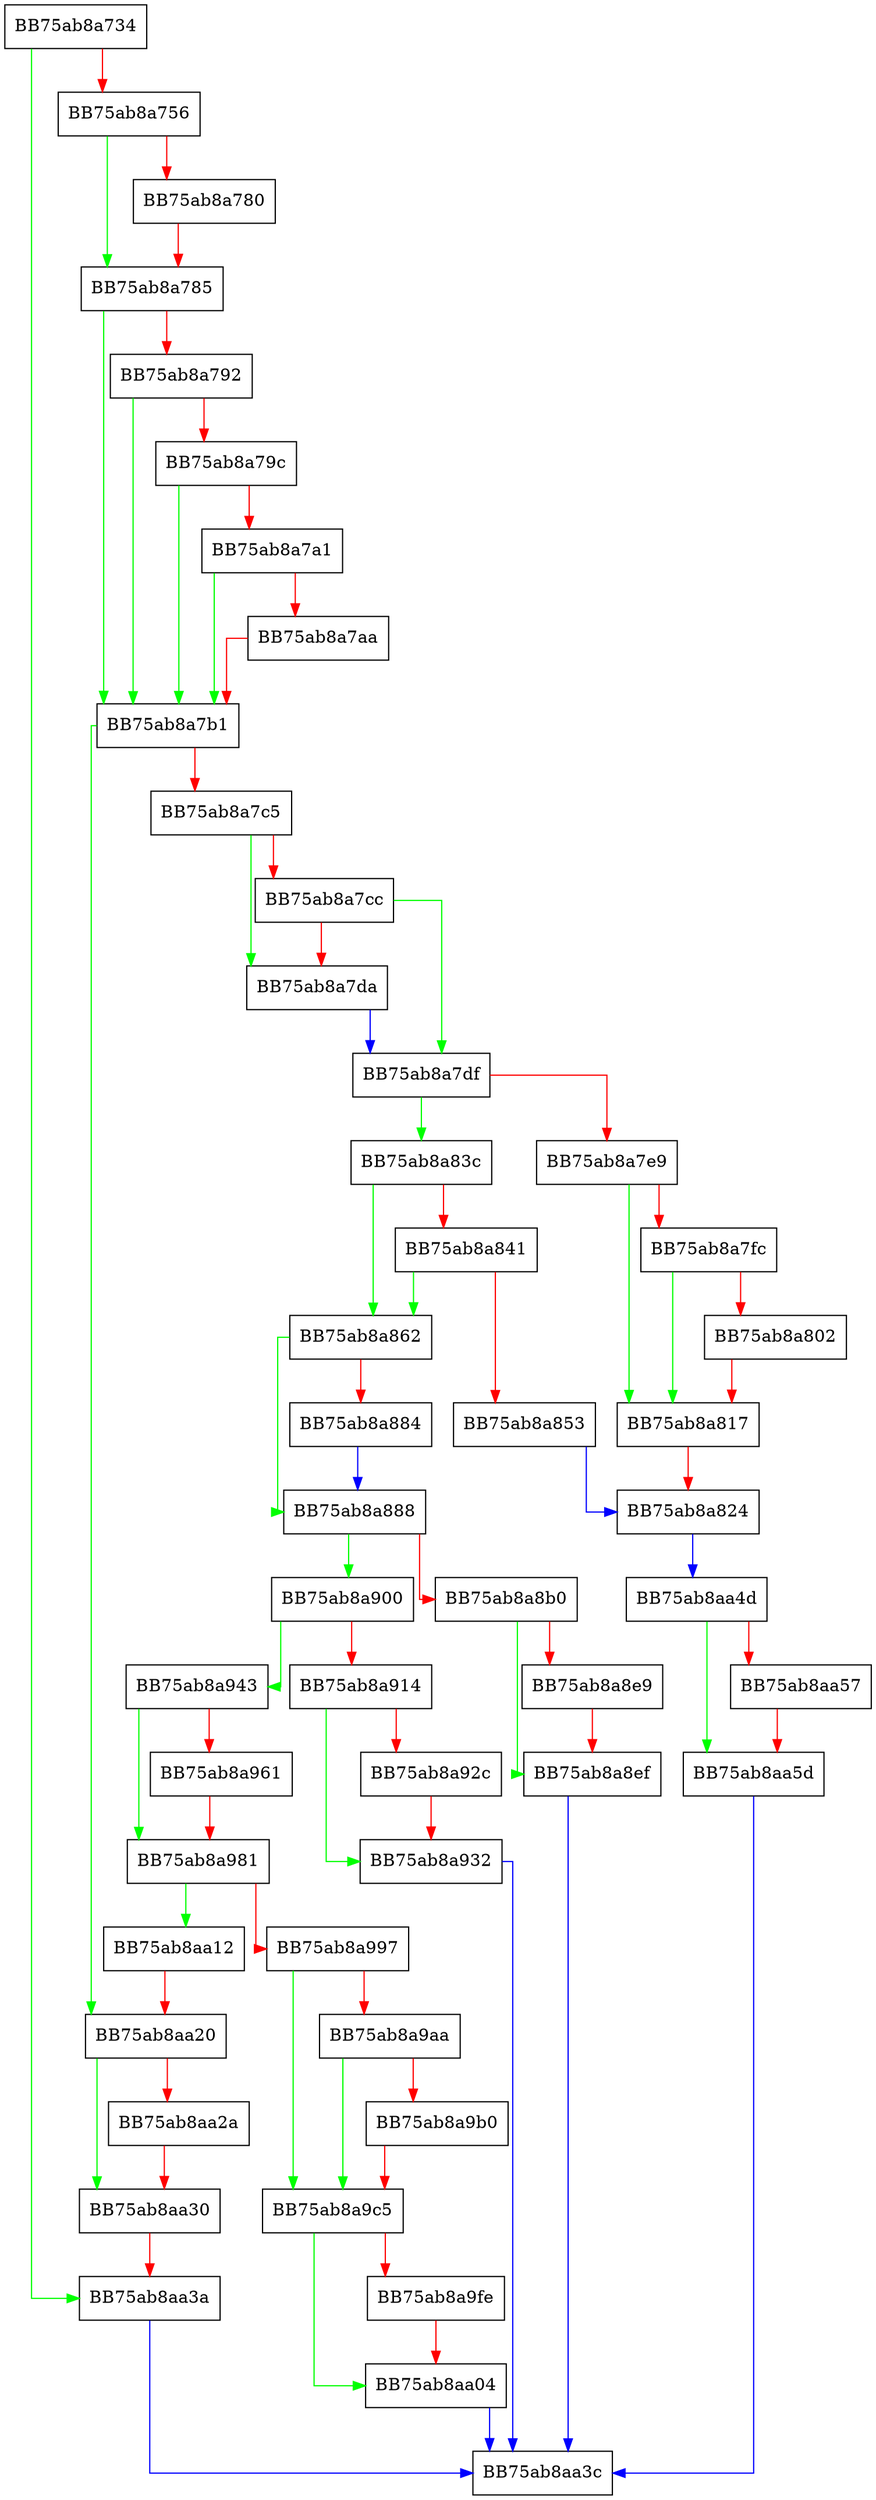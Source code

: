 digraph StoreAllowedPUAFiles {
  node [shape="box"];
  graph [splines=ortho];
  BB75ab8a734 -> BB75ab8aa3a [color="green"];
  BB75ab8a734 -> BB75ab8a756 [color="red"];
  BB75ab8a756 -> BB75ab8a785 [color="green"];
  BB75ab8a756 -> BB75ab8a780 [color="red"];
  BB75ab8a780 -> BB75ab8a785 [color="red"];
  BB75ab8a785 -> BB75ab8a7b1 [color="green"];
  BB75ab8a785 -> BB75ab8a792 [color="red"];
  BB75ab8a792 -> BB75ab8a7b1 [color="green"];
  BB75ab8a792 -> BB75ab8a79c [color="red"];
  BB75ab8a79c -> BB75ab8a7b1 [color="green"];
  BB75ab8a79c -> BB75ab8a7a1 [color="red"];
  BB75ab8a7a1 -> BB75ab8a7b1 [color="green"];
  BB75ab8a7a1 -> BB75ab8a7aa [color="red"];
  BB75ab8a7aa -> BB75ab8a7b1 [color="red"];
  BB75ab8a7b1 -> BB75ab8aa20 [color="green"];
  BB75ab8a7b1 -> BB75ab8a7c5 [color="red"];
  BB75ab8a7c5 -> BB75ab8a7da [color="green"];
  BB75ab8a7c5 -> BB75ab8a7cc [color="red"];
  BB75ab8a7cc -> BB75ab8a7df [color="green"];
  BB75ab8a7cc -> BB75ab8a7da [color="red"];
  BB75ab8a7da -> BB75ab8a7df [color="blue"];
  BB75ab8a7df -> BB75ab8a83c [color="green"];
  BB75ab8a7df -> BB75ab8a7e9 [color="red"];
  BB75ab8a7e9 -> BB75ab8a817 [color="green"];
  BB75ab8a7e9 -> BB75ab8a7fc [color="red"];
  BB75ab8a7fc -> BB75ab8a817 [color="green"];
  BB75ab8a7fc -> BB75ab8a802 [color="red"];
  BB75ab8a802 -> BB75ab8a817 [color="red"];
  BB75ab8a817 -> BB75ab8a824 [color="red"];
  BB75ab8a824 -> BB75ab8aa4d [color="blue"];
  BB75ab8a83c -> BB75ab8a862 [color="green"];
  BB75ab8a83c -> BB75ab8a841 [color="red"];
  BB75ab8a841 -> BB75ab8a862 [color="green"];
  BB75ab8a841 -> BB75ab8a853 [color="red"];
  BB75ab8a853 -> BB75ab8a824 [color="blue"];
  BB75ab8a862 -> BB75ab8a888 [color="green"];
  BB75ab8a862 -> BB75ab8a884 [color="red"];
  BB75ab8a884 -> BB75ab8a888 [color="blue"];
  BB75ab8a888 -> BB75ab8a900 [color="green"];
  BB75ab8a888 -> BB75ab8a8b0 [color="red"];
  BB75ab8a8b0 -> BB75ab8a8ef [color="green"];
  BB75ab8a8b0 -> BB75ab8a8e9 [color="red"];
  BB75ab8a8e9 -> BB75ab8a8ef [color="red"];
  BB75ab8a8ef -> BB75ab8aa3c [color="blue"];
  BB75ab8a900 -> BB75ab8a943 [color="green"];
  BB75ab8a900 -> BB75ab8a914 [color="red"];
  BB75ab8a914 -> BB75ab8a932 [color="green"];
  BB75ab8a914 -> BB75ab8a92c [color="red"];
  BB75ab8a92c -> BB75ab8a932 [color="red"];
  BB75ab8a932 -> BB75ab8aa3c [color="blue"];
  BB75ab8a943 -> BB75ab8a981 [color="green"];
  BB75ab8a943 -> BB75ab8a961 [color="red"];
  BB75ab8a961 -> BB75ab8a981 [color="red"];
  BB75ab8a981 -> BB75ab8aa12 [color="green"];
  BB75ab8a981 -> BB75ab8a997 [color="red"];
  BB75ab8a997 -> BB75ab8a9c5 [color="green"];
  BB75ab8a997 -> BB75ab8a9aa [color="red"];
  BB75ab8a9aa -> BB75ab8a9c5 [color="green"];
  BB75ab8a9aa -> BB75ab8a9b0 [color="red"];
  BB75ab8a9b0 -> BB75ab8a9c5 [color="red"];
  BB75ab8a9c5 -> BB75ab8aa04 [color="green"];
  BB75ab8a9c5 -> BB75ab8a9fe [color="red"];
  BB75ab8a9fe -> BB75ab8aa04 [color="red"];
  BB75ab8aa04 -> BB75ab8aa3c [color="blue"];
  BB75ab8aa12 -> BB75ab8aa20 [color="red"];
  BB75ab8aa20 -> BB75ab8aa30 [color="green"];
  BB75ab8aa20 -> BB75ab8aa2a [color="red"];
  BB75ab8aa2a -> BB75ab8aa30 [color="red"];
  BB75ab8aa30 -> BB75ab8aa3a [color="red"];
  BB75ab8aa3a -> BB75ab8aa3c [color="blue"];
  BB75ab8aa4d -> BB75ab8aa5d [color="green"];
  BB75ab8aa4d -> BB75ab8aa57 [color="red"];
  BB75ab8aa57 -> BB75ab8aa5d [color="red"];
  BB75ab8aa5d -> BB75ab8aa3c [color="blue"];
}